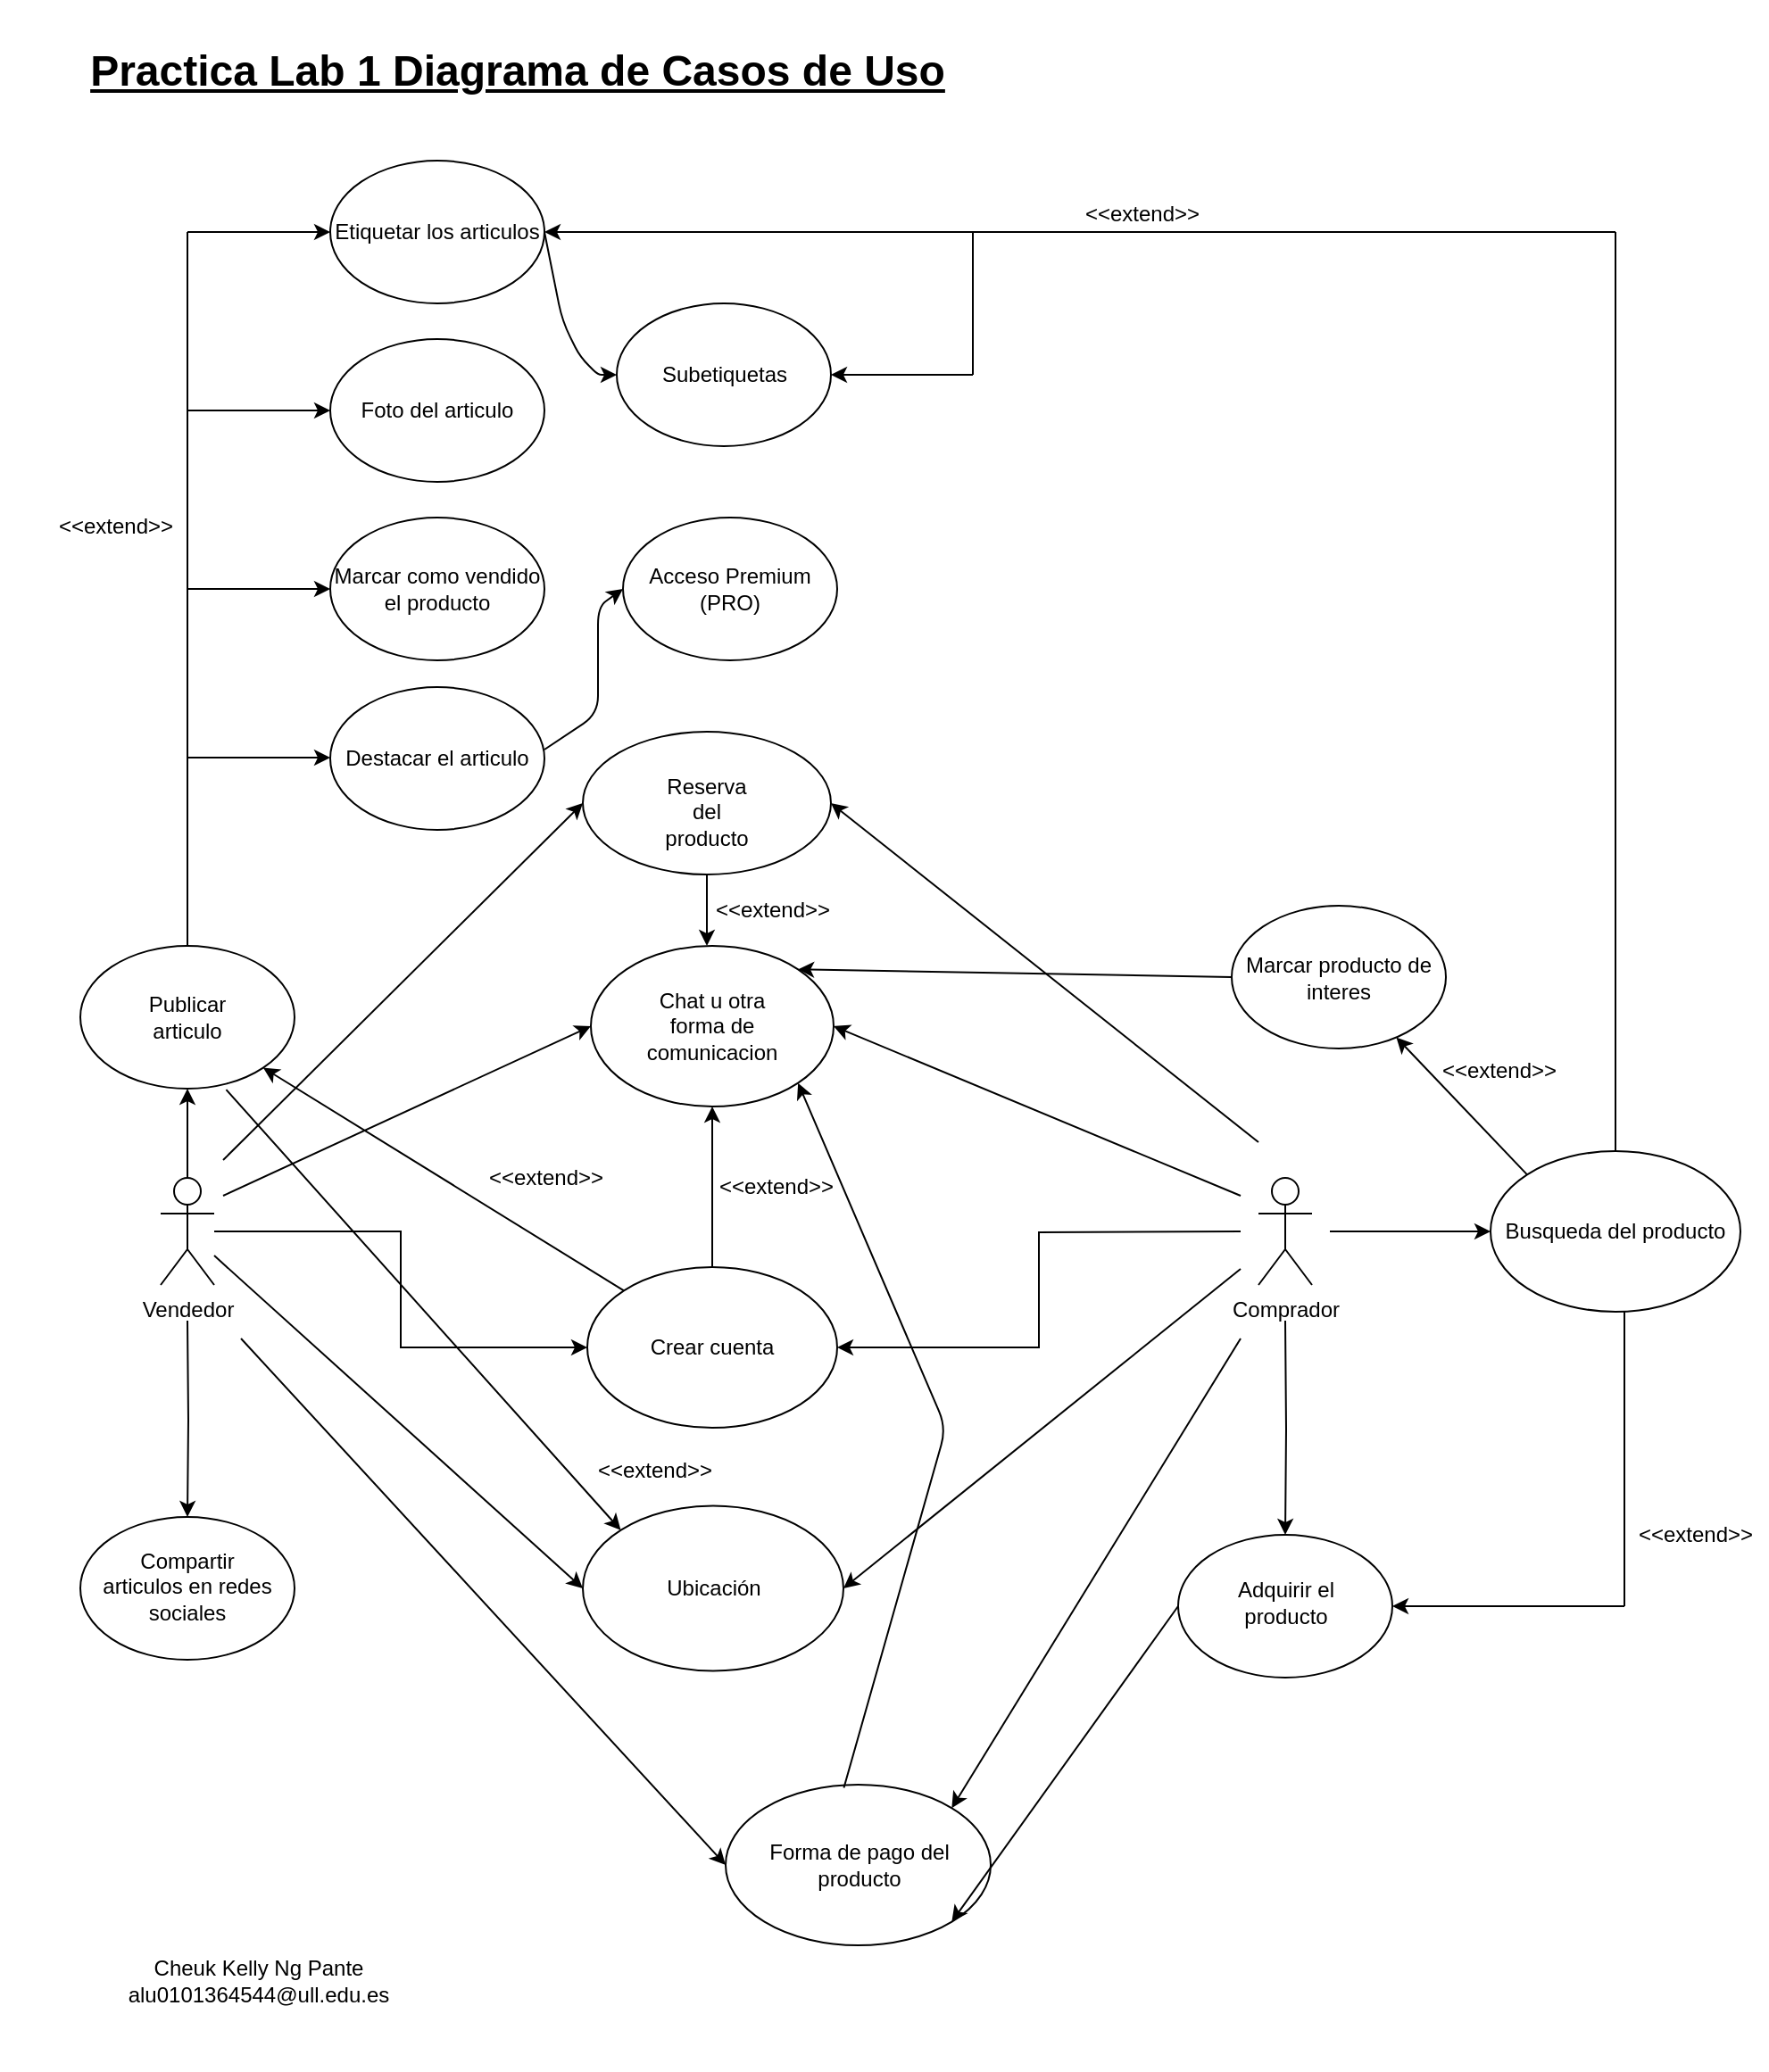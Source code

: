 <mxfile version="14.4.3" type="device"><diagram id="B3DVjBhTZqPrR_3gMUQd" name="Page-1"><mxGraphModel dx="1304" dy="600" grid="1" gridSize="10" guides="1" tooltips="1" connect="1" arrows="1" fold="1" page="1" pageScale="1" pageWidth="1100" pageHeight="1200" math="0" shadow="0"><root><mxCell id="0"/><mxCell id="1" parent="0"/><mxCell id="DzlTppx4qywRw7jO5faO-18" style="edgeStyle=orthogonalEdgeStyle;rounded=0;orthogonalLoop=1;jettySize=auto;html=1;entryX=0;entryY=0.5;entryDx=0;entryDy=0;" parent="1" source="DzlTppx4qywRw7jO5faO-2" target="DzlTppx4qywRw7jO5faO-7" edge="1"><mxGeometry relative="1" as="geometry"/></mxCell><mxCell id="DzlTppx4qywRw7jO5faO-23" style="edgeStyle=orthogonalEdgeStyle;rounded=0;orthogonalLoop=1;jettySize=auto;html=1;entryX=0.5;entryY=1;entryDx=0;entryDy=0;" parent="1" source="DzlTppx4qywRw7jO5faO-2" target="DzlTppx4qywRw7jO5faO-21" edge="1"><mxGeometry relative="1" as="geometry"/></mxCell><mxCell id="DzlTppx4qywRw7jO5faO-39" style="edgeStyle=orthogonalEdgeStyle;rounded=0;orthogonalLoop=1;jettySize=auto;html=1;entryX=0.5;entryY=0;entryDx=0;entryDy=0;" parent="1" target="DzlTppx4qywRw7jO5faO-38" edge="1"><mxGeometry relative="1" as="geometry"><mxPoint x="115" y="760" as="sourcePoint"/></mxGeometry></mxCell><mxCell id="DzlTppx4qywRw7jO5faO-2" value="Vendedor" style="shape=umlActor;verticalLabelPosition=bottom;verticalAlign=top;html=1;outlineConnect=0;" parent="1" vertex="1"><mxGeometry x="100" y="680" width="30" height="60" as="geometry"/></mxCell><mxCell id="DzlTppx4qywRw7jO5faO-20" style="edgeStyle=orthogonalEdgeStyle;rounded=0;orthogonalLoop=1;jettySize=auto;html=1;entryX=1;entryY=0.5;entryDx=0;entryDy=0;" parent="1" target="DzlTppx4qywRw7jO5faO-7" edge="1"><mxGeometry relative="1" as="geometry"><mxPoint x="705" y="710" as="sourcePoint"/></mxGeometry></mxCell><mxCell id="DzlTppx4qywRw7jO5faO-56" style="edgeStyle=orthogonalEdgeStyle;rounded=0;orthogonalLoop=1;jettySize=auto;html=1;entryX=0.5;entryY=0;entryDx=0;entryDy=0;" parent="1" target="DzlTppx4qywRw7jO5faO-41" edge="1"><mxGeometry relative="1" as="geometry"><mxPoint x="730" y="760" as="sourcePoint"/></mxGeometry></mxCell><mxCell id="DzlTppx4qywRw7jO5faO-3" value="Comprador" style="shape=umlActor;verticalLabelPosition=bottom;verticalAlign=top;html=1;outlineConnect=0;" parent="1" vertex="1"><mxGeometry x="715" y="680" width="30" height="60" as="geometry"/></mxCell><mxCell id="cfhp7vvM7KrLNNixYHva-17" style="edgeStyle=orthogonalEdgeStyle;rounded=0;orthogonalLoop=1;jettySize=auto;html=1;exitX=0.5;exitY=0;exitDx=0;exitDy=0;" parent="1" source="DzlTppx4qywRw7jO5faO-7" target="DzlTppx4qywRw7jO5faO-58" edge="1"><mxGeometry relative="1" as="geometry"/></mxCell><mxCell id="DzlTppx4qywRw7jO5faO-7" value="Crear cuenta" style="ellipse;whiteSpace=wrap;html=1;" parent="1" vertex="1"><mxGeometry x="339" y="730" width="140" height="90" as="geometry"/></mxCell><mxCell id="DzlTppx4qywRw7jO5faO-21" value="" style="ellipse;whiteSpace=wrap;html=1;" parent="1" vertex="1"><mxGeometry x="55" y="550" width="120" height="80" as="geometry"/></mxCell><mxCell id="DzlTppx4qywRw7jO5faO-25" value="Publicar articulo" style="text;html=1;strokeColor=none;fillColor=none;align=center;verticalAlign=middle;whiteSpace=wrap;rounded=0;" parent="1" vertex="1"><mxGeometry x="95" y="580" width="40" height="20" as="geometry"/></mxCell><mxCell id="DzlTppx4qywRw7jO5faO-27" value="Destacar el articulo" style="ellipse;whiteSpace=wrap;html=1;" parent="1" vertex="1"><mxGeometry x="195" y="405" width="120" height="80" as="geometry"/></mxCell><mxCell id="DzlTppx4qywRw7jO5faO-30" value="&amp;lt;&amp;lt;extend&amp;gt;&amp;gt;" style="text;html=1;strokeColor=none;fillColor=none;align=center;verticalAlign=middle;whiteSpace=wrap;rounded=0;" parent="1" vertex="1"><mxGeometry x="50" y="310" width="50" height="10" as="geometry"/></mxCell><mxCell id="DzlTppx4qywRw7jO5faO-34" value="" style="endArrow=classic;html=1;" parent="1" edge="1"><mxGeometry width="50" height="50" relative="1" as="geometry"><mxPoint x="115" y="444.5" as="sourcePoint"/><mxPoint x="195" y="444.5" as="targetPoint"/></mxGeometry></mxCell><mxCell id="DzlTppx4qywRw7jO5faO-37" value="" style="ellipse;whiteSpace=wrap;html=1;rounded=0;fillColor=none;gradientColor=none;" parent="1" vertex="1"><mxGeometry x="55" y="870" width="120" height="80" as="geometry"/></mxCell><mxCell id="DzlTppx4qywRw7jO5faO-38" value="Compartir articulos en redes sociales&lt;br&gt;" style="text;html=1;strokeColor=none;fillColor=none;align=center;verticalAlign=middle;whiteSpace=wrap;rounded=0;" parent="1" vertex="1"><mxGeometry x="65" y="870" width="100" height="77.5" as="geometry"/></mxCell><mxCell id="DzlTppx4qywRw7jO5faO-41" value="" style="ellipse;whiteSpace=wrap;html=1;rounded=0;fillColor=none;gradientColor=none;" parent="1" vertex="1"><mxGeometry x="670" y="880" width="120" height="80" as="geometry"/></mxCell><mxCell id="DzlTppx4qywRw7jO5faO-42" value="Adquirir el producto&lt;br&gt;" style="text;html=1;strokeColor=none;fillColor=none;align=center;verticalAlign=middle;whiteSpace=wrap;rounded=0;" parent="1" vertex="1"><mxGeometry x="682.5" y="887.5" width="95" height="60" as="geometry"/></mxCell><mxCell id="DzlTppx4qywRw7jO5faO-44" value="Acceso Premium (PRO)" style="ellipse;whiteSpace=wrap;html=1;rounded=0;fillColor=none;gradientColor=none;" parent="1" vertex="1"><mxGeometry x="359" y="310" width="120" height="80" as="geometry"/></mxCell><mxCell id="DzlTppx4qywRw7jO5faO-48" value="Ubicación" style="ellipse;whiteSpace=wrap;html=1;rounded=0;fillColor=none;gradientColor=none;" parent="1" vertex="1"><mxGeometry x="336.5" y="863.75" width="146" height="92.5" as="geometry"/></mxCell><mxCell id="DzlTppx4qywRw7jO5faO-53" value="" style="endArrow=classic;html=1;entryX=0;entryY=0.5;entryDx=0;entryDy=0;" parent="1" source="DzlTppx4qywRw7jO5faO-2" target="DzlTppx4qywRw7jO5faO-48" edge="1"><mxGeometry width="50" height="50" relative="1" as="geometry"><mxPoint x="365" y="740" as="sourcePoint"/><mxPoint x="415" y="690" as="targetPoint"/></mxGeometry></mxCell><mxCell id="DzlTppx4qywRw7jO5faO-58" value="" style="ellipse;whiteSpace=wrap;html=1;rounded=0;fillColor=none;gradientColor=none;" parent="1" vertex="1"><mxGeometry x="341" y="550" width="136" height="90" as="geometry"/></mxCell><mxCell id="DzlTppx4qywRw7jO5faO-59" value="Chat u otra forma de comunicacion" style="text;html=1;strokeColor=none;fillColor=none;align=center;verticalAlign=middle;whiteSpace=wrap;rounded=0;" parent="1" vertex="1"><mxGeometry x="391" y="582.5" width="36" height="25" as="geometry"/></mxCell><mxCell id="DzlTppx4qywRw7jO5faO-60" value="" style="endArrow=classic;html=1;entryX=0;entryY=0.5;entryDx=0;entryDy=0;" parent="1" target="DzlTppx4qywRw7jO5faO-58" edge="1"><mxGeometry width="50" height="50" relative="1" as="geometry"><mxPoint x="135" y="690" as="sourcePoint"/><mxPoint x="195" y="640" as="targetPoint"/></mxGeometry></mxCell><mxCell id="DzlTppx4qywRw7jO5faO-61" value="" style="endArrow=classic;html=1;entryX=1;entryY=0.5;entryDx=0;entryDy=0;" parent="1" target="DzlTppx4qywRw7jO5faO-58" edge="1"><mxGeometry width="50" height="50" relative="1" as="geometry"><mxPoint x="705" y="690" as="sourcePoint"/><mxPoint x="735" y="630" as="targetPoint"/></mxGeometry></mxCell><mxCell id="DzlTppx4qywRw7jO5faO-62" value="" style="endArrow=classic;html=1;entryX=1;entryY=0.5;entryDx=0;entryDy=0;" parent="1" target="DzlTppx4qywRw7jO5faO-48" edge="1"><mxGeometry width="50" height="50" relative="1" as="geometry"><mxPoint x="705" y="731" as="sourcePoint"/><mxPoint x="655" y="731.25" as="targetPoint"/></mxGeometry></mxCell><mxCell id="cfhp7vvM7KrLNNixYHva-26" style="edgeStyle=orthogonalEdgeStyle;rounded=0;orthogonalLoop=1;jettySize=auto;html=1;entryX=0.478;entryY=0;entryDx=0;entryDy=0;entryPerimeter=0;" parent="1" source="DzlTppx4qywRw7jO5faO-64" target="DzlTppx4qywRw7jO5faO-58" edge="1"><mxGeometry relative="1" as="geometry"/></mxCell><mxCell id="DzlTppx4qywRw7jO5faO-64" value="" style="ellipse;whiteSpace=wrap;html=1;rounded=0;fillColor=none;gradientColor=none;" parent="1" vertex="1"><mxGeometry x="336.5" y="430" width="139" height="80" as="geometry"/></mxCell><mxCell id="DzlTppx4qywRw7jO5faO-65" value="Reserva del producto" style="text;html=1;strokeColor=none;fillColor=none;align=center;verticalAlign=middle;whiteSpace=wrap;rounded=0;" parent="1" vertex="1"><mxGeometry x="386" y="465" width="40" height="20" as="geometry"/></mxCell><mxCell id="DzlTppx4qywRw7jO5faO-66" value="" style="endArrow=classic;html=1;entryX=0;entryY=0.5;entryDx=0;entryDy=0;" parent="1" target="DzlTppx4qywRw7jO5faO-64" edge="1"><mxGeometry width="50" height="50" relative="1" as="geometry"><mxPoint x="135" y="670" as="sourcePoint"/><mxPoint x="385" y="520" as="targetPoint"/><Array as="points"/></mxGeometry></mxCell><mxCell id="DzlTppx4qywRw7jO5faO-67" value="" style="endArrow=classic;html=1;entryX=1;entryY=0.5;entryDx=0;entryDy=0;" parent="1" target="DzlTppx4qywRw7jO5faO-64" edge="1"><mxGeometry width="50" height="50" relative="1" as="geometry"><mxPoint x="715" y="660" as="sourcePoint"/><mxPoint x="385" y="520" as="targetPoint"/></mxGeometry></mxCell><mxCell id="DzlTppx4qywRw7jO5faO-68" value="Busqueda del producto" style="ellipse;whiteSpace=wrap;html=1;rounded=0;fillColor=none;gradientColor=none;" parent="1" vertex="1"><mxGeometry x="845" y="665" width="140" height="90" as="geometry"/></mxCell><mxCell id="DzlTppx4qywRw7jO5faO-70" value="" style="endArrow=classic;html=1;" parent="1" edge="1"><mxGeometry width="50" height="50" relative="1" as="geometry"><mxPoint x="755" y="710" as="sourcePoint"/><mxPoint x="845" y="710" as="targetPoint"/></mxGeometry></mxCell><mxCell id="DzlTppx4qywRw7jO5faO-72" value="Marcar como vendido el producto" style="ellipse;whiteSpace=wrap;html=1;rounded=0;fillColor=none;gradientColor=none;" parent="1" vertex="1"><mxGeometry x="195" y="310" width="120" height="80" as="geometry"/></mxCell><mxCell id="DzlTppx4qywRw7jO5faO-73" value="Foto del articulo" style="ellipse;whiteSpace=wrap;html=1;rounded=0;fillColor=none;gradientColor=none;" parent="1" vertex="1"><mxGeometry x="195" y="210" width="120" height="80" as="geometry"/></mxCell><mxCell id="DzlTppx4qywRw7jO5faO-76" value="" style="endArrow=classic;html=1;entryX=0;entryY=0.5;entryDx=0;entryDy=0;" parent="1" target="DzlTppx4qywRw7jO5faO-44" edge="1"><mxGeometry width="50" height="50" relative="1" as="geometry"><mxPoint x="315" y="440" as="sourcePoint"/><mxPoint x="365" y="390" as="targetPoint"/><Array as="points"><mxPoint x="345" y="420"/><mxPoint x="345" y="360"/></Array></mxGeometry></mxCell><mxCell id="DzlTppx4qywRw7jO5faO-77" value="" style="endArrow=classic;html=1;entryX=0;entryY=0.5;entryDx=0;entryDy=0;" parent="1" target="DzlTppx4qywRw7jO5faO-72" edge="1"><mxGeometry width="50" height="50" relative="1" as="geometry"><mxPoint x="115" y="350" as="sourcePoint"/><mxPoint x="165" y="325" as="targetPoint"/></mxGeometry></mxCell><mxCell id="DzlTppx4qywRw7jO5faO-78" value="" style="endArrow=classic;html=1;entryX=0;entryY=0.5;entryDx=0;entryDy=0;" parent="1" target="DzlTppx4qywRw7jO5faO-73" edge="1"><mxGeometry width="50" height="50" relative="1" as="geometry"><mxPoint x="115" y="250" as="sourcePoint"/><mxPoint x="165" y="225" as="targetPoint"/></mxGeometry></mxCell><mxCell id="DzlTppx4qywRw7jO5faO-79" value="Etiquetar los articulos" style="ellipse;whiteSpace=wrap;html=1;rounded=0;fillColor=none;gradientColor=none;" parent="1" vertex="1"><mxGeometry x="195" y="110" width="120" height="80" as="geometry"/></mxCell><mxCell id="DzlTppx4qywRw7jO5faO-83" value="" style="endArrow=none;html=1;exitX=0.5;exitY=0;exitDx=0;exitDy=0;" parent="1" source="DzlTppx4qywRw7jO5faO-21" edge="1"><mxGeometry width="50" height="50" relative="1" as="geometry"><mxPoint x="115" y="535" as="sourcePoint"/><mxPoint x="115" y="150" as="targetPoint"/></mxGeometry></mxCell><mxCell id="DzlTppx4qywRw7jO5faO-85" value="" style="endArrow=classic;html=1;entryX=0;entryY=0.5;entryDx=0;entryDy=0;" parent="1" target="DzlTppx4qywRw7jO5faO-79" edge="1"><mxGeometry width="50" height="50" relative="1" as="geometry"><mxPoint x="115" y="150" as="sourcePoint"/><mxPoint x="175" y="110" as="targetPoint"/></mxGeometry></mxCell><mxCell id="DzlTppx4qywRw7jO5faO-86" value="Subetiquetas" style="ellipse;whiteSpace=wrap;html=1;rounded=0;fillColor=none;gradientColor=none;" parent="1" vertex="1"><mxGeometry x="355.5" y="190" width="120" height="80" as="geometry"/></mxCell><mxCell id="DzlTppx4qywRw7jO5faO-87" value="" style="endArrow=classic;html=1;entryX=0;entryY=0.5;entryDx=0;entryDy=0;exitX=1;exitY=0.5;exitDx=0;exitDy=0;" parent="1" source="DzlTppx4qywRw7jO5faO-79" target="DzlTppx4qywRw7jO5faO-86" edge="1"><mxGeometry width="50" height="50" relative="1" as="geometry"><mxPoint x="525" y="410" as="sourcePoint"/><mxPoint x="575" y="360" as="targetPoint"/><Array as="points"><mxPoint x="325" y="200"/><mxPoint x="335" y="220"/><mxPoint x="345" y="230"/></Array></mxGeometry></mxCell><mxCell id="DzlTppx4qywRw7jO5faO-88" value="Forma de pago del producto" style="ellipse;whiteSpace=wrap;html=1;rounded=0;fillColor=none;gradientColor=none;" parent="1" vertex="1"><mxGeometry x="416.5" y="1020" width="148.5" height="90" as="geometry"/></mxCell><mxCell id="DzlTppx4qywRw7jO5faO-89" value="" style="endArrow=classic;html=1;entryX=0;entryY=0.5;entryDx=0;entryDy=0;" parent="1" target="DzlTppx4qywRw7jO5faO-88" edge="1"><mxGeometry width="50" height="50" relative="1" as="geometry"><mxPoint x="145" y="770" as="sourcePoint"/><mxPoint x="605" y="650" as="targetPoint"/></mxGeometry></mxCell><mxCell id="DzlTppx4qywRw7jO5faO-90" value="" style="endArrow=classic;html=1;entryX=1;entryY=0;entryDx=0;entryDy=0;" parent="1" target="DzlTppx4qywRw7jO5faO-88" edge="1"><mxGeometry width="50" height="50" relative="1" as="geometry"><mxPoint x="705" y="770" as="sourcePoint"/><mxPoint x="605" y="650" as="targetPoint"/></mxGeometry></mxCell><mxCell id="DzlTppx4qywRw7jO5faO-93" value="" style="endArrow=none;html=1;exitX=0.5;exitY=0;exitDx=0;exitDy=0;" parent="1" source="DzlTppx4qywRw7jO5faO-68" edge="1"><mxGeometry width="50" height="50" relative="1" as="geometry"><mxPoint x="815" y="550" as="sourcePoint"/><mxPoint x="915" y="150" as="targetPoint"/></mxGeometry></mxCell><mxCell id="DzlTppx4qywRw7jO5faO-95" value="" style="endArrow=classic;html=1;entryX=1;entryY=0.5;entryDx=0;entryDy=0;" parent="1" target="DzlTppx4qywRw7jO5faO-79" edge="1"><mxGeometry width="50" height="50" relative="1" as="geometry"><mxPoint x="915" y="150" as="sourcePoint"/><mxPoint x="865" y="500" as="targetPoint"/></mxGeometry></mxCell><mxCell id="DzlTppx4qywRw7jO5faO-97" value="" style="endArrow=classic;html=1;entryX=1;entryY=0.5;entryDx=0;entryDy=0;" parent="1" target="DzlTppx4qywRw7jO5faO-86" edge="1"><mxGeometry width="50" height="50" relative="1" as="geometry"><mxPoint x="555" y="230" as="sourcePoint"/><mxPoint x="795" y="260" as="targetPoint"/></mxGeometry></mxCell><mxCell id="DzlTppx4qywRw7jO5faO-98" value="" style="endArrow=none;html=1;" parent="1" edge="1"><mxGeometry width="50" height="50" relative="1" as="geometry"><mxPoint x="555" y="230" as="sourcePoint"/><mxPoint x="555" y="150" as="targetPoint"/></mxGeometry></mxCell><mxCell id="DzlTppx4qywRw7jO5faO-99" value="&amp;lt;&amp;lt;extend&amp;gt;&amp;gt;" style="text;html=1;strokeColor=none;fillColor=none;align=center;verticalAlign=middle;whiteSpace=wrap;rounded=0;" parent="1" vertex="1"><mxGeometry x="630" y="130" width="40" height="20" as="geometry"/></mxCell><mxCell id="DzlTppx4qywRw7jO5faO-100" value="Marcar producto de interes" style="ellipse;whiteSpace=wrap;html=1;rounded=0;fillColor=none;gradientColor=none;" parent="1" vertex="1"><mxGeometry x="700" y="527.5" width="120" height="80" as="geometry"/></mxCell><mxCell id="DzlTppx4qywRw7jO5faO-101" value="" style="endArrow=classic;html=1;exitX=0;exitY=0;exitDx=0;exitDy=0;" parent="1" source="DzlTppx4qywRw7jO5faO-68" target="DzlTppx4qywRw7jO5faO-100" edge="1"><mxGeometry width="50" height="50" relative="1" as="geometry"><mxPoint x="735" y="660" as="sourcePoint"/><mxPoint x="815" y="520" as="targetPoint"/></mxGeometry></mxCell><mxCell id="DzlTppx4qywRw7jO5faO-102" value="&lt;font style=&quot;font-size: 24px&quot;&gt;&lt;u&gt;&lt;b&gt;Practica Lab 1 Diagrama de Casos de Uso&lt;/b&gt;&lt;/u&gt;&lt;/font&gt;" style="text;html=1;strokeColor=none;fillColor=none;align=center;verticalAlign=middle;whiteSpace=wrap;rounded=0;" parent="1" vertex="1"><mxGeometry x="50" y="20" width="500" height="80" as="geometry"/></mxCell><mxCell id="DzlTppx4qywRw7jO5faO-104" value="Cheuk Kelly Ng Pante&lt;br&gt;alu0101364544@ull.edu.es" style="text;html=1;strokeColor=none;fillColor=none;align=center;verticalAlign=middle;whiteSpace=wrap;rounded=0;" parent="1" vertex="1"><mxGeometry x="10" y="1080" width="290" height="100" as="geometry"/></mxCell><mxCell id="cfhp7vvM7KrLNNixYHva-4" value="" style="endArrow=none;html=1;" parent="1" edge="1"><mxGeometry width="50" height="50" relative="1" as="geometry"><mxPoint x="920" y="920" as="sourcePoint"/><mxPoint x="920" y="755" as="targetPoint"/></mxGeometry></mxCell><mxCell id="cfhp7vvM7KrLNNixYHva-6" value="" style="endArrow=classic;html=1;entryX=1;entryY=0.5;entryDx=0;entryDy=0;" parent="1" target="DzlTppx4qywRw7jO5faO-41" edge="1"><mxGeometry width="50" height="50" relative="1" as="geometry"><mxPoint x="920" y="920" as="sourcePoint"/><mxPoint x="910" y="860" as="targetPoint"/></mxGeometry></mxCell><mxCell id="cfhp7vvM7KrLNNixYHva-7" value="&amp;lt;&amp;lt;extend&amp;gt;&amp;gt;" style="text;html=1;strokeColor=none;fillColor=none;align=center;verticalAlign=middle;whiteSpace=wrap;rounded=0;" parent="1" vertex="1"><mxGeometry x="920" y="860" width="80" height="40" as="geometry"/></mxCell><mxCell id="cfhp7vvM7KrLNNixYHva-8" value="" style="endArrow=classic;html=1;entryX=1;entryY=1;entryDx=0;entryDy=0;exitX=0;exitY=0.5;exitDx=0;exitDy=0;" parent="1" source="DzlTppx4qywRw7jO5faO-41" target="DzlTppx4qywRw7jO5faO-88" edge="1"><mxGeometry width="50" height="50" relative="1" as="geometry"><mxPoint x="590" y="1030" as="sourcePoint"/><mxPoint x="640" y="980" as="targetPoint"/></mxGeometry></mxCell><mxCell id="cfhp7vvM7KrLNNixYHva-13" value="&amp;lt;&amp;lt;extend&amp;gt;&amp;gt;" style="text;html=1;strokeColor=none;fillColor=none;align=center;verticalAlign=middle;whiteSpace=wrap;rounded=0;" parent="1" vertex="1"><mxGeometry x="810" y="600" width="80" height="40" as="geometry"/></mxCell><mxCell id="cfhp7vvM7KrLNNixYHva-18" value="" style="endArrow=classic;html=1;exitX=0;exitY=0;exitDx=0;exitDy=0;entryX=1;entryY=1;entryDx=0;entryDy=0;" parent="1" source="DzlTppx4qywRw7jO5faO-7" target="DzlTppx4qywRw7jO5faO-21" edge="1"><mxGeometry width="50" height="50" relative="1" as="geometry"><mxPoint x="310" y="780" as="sourcePoint"/><mxPoint x="360" y="730" as="targetPoint"/></mxGeometry></mxCell><mxCell id="cfhp7vvM7KrLNNixYHva-19" value="&amp;lt;&amp;lt;extend&amp;gt;&amp;gt;" style="text;html=1;strokeColor=none;fillColor=none;align=center;verticalAlign=middle;whiteSpace=wrap;rounded=0;" parent="1" vertex="1"><mxGeometry x="275.5" y="660" width="80" height="40" as="geometry"/></mxCell><mxCell id="cfhp7vvM7KrLNNixYHva-20" value="&amp;lt;&amp;lt;extend&amp;gt;&amp;gt;" style="text;html=1;strokeColor=none;fillColor=none;align=center;verticalAlign=middle;whiteSpace=wrap;rounded=0;" parent="1" vertex="1"><mxGeometry x="405" y="665" width="80" height="40" as="geometry"/></mxCell><mxCell id="cfhp7vvM7KrLNNixYHva-23" value="" style="endArrow=classic;html=1;entryX=0;entryY=0;entryDx=0;entryDy=0;exitX=0.681;exitY=1.007;exitDx=0;exitDy=0;exitPerimeter=0;" parent="1" source="DzlTppx4qywRw7jO5faO-21" target="DzlTppx4qywRw7jO5faO-48" edge="1"><mxGeometry width="50" height="50" relative="1" as="geometry"><mxPoint x="140" y="625" as="sourcePoint"/><mxPoint x="580" y="900" as="targetPoint"/></mxGeometry></mxCell><mxCell id="cfhp7vvM7KrLNNixYHva-24" value="&amp;lt;&amp;lt;extend&amp;gt;&amp;gt;" style="text;html=1;strokeColor=none;fillColor=none;align=center;verticalAlign=middle;whiteSpace=wrap;rounded=0;" parent="1" vertex="1"><mxGeometry x="336.5" y="823.75" width="80" height="40" as="geometry"/></mxCell><mxCell id="cfhp7vvM7KrLNNixYHva-27" value="&amp;lt;&amp;lt;extend&amp;gt;&amp;gt;" style="text;html=1;strokeColor=none;fillColor=none;align=center;verticalAlign=middle;whiteSpace=wrap;rounded=0;" parent="1" vertex="1"><mxGeometry x="402.5" y="510" width="80" height="40" as="geometry"/></mxCell><mxCell id="cfhp7vvM7KrLNNixYHva-29" value="" style="endArrow=classic;html=1;exitX=0.446;exitY=0.019;exitDx=0;exitDy=0;exitPerimeter=0;entryX=1;entryY=1;entryDx=0;entryDy=0;" parent="1" source="DzlTppx4qywRw7jO5faO-88" target="DzlTppx4qywRw7jO5faO-58" edge="1"><mxGeometry width="50" height="50" relative="1" as="geometry"><mxPoint x="300" y="940" as="sourcePoint"/><mxPoint x="350" y="890" as="targetPoint"/><Array as="points"><mxPoint x="540" y="820"/></Array></mxGeometry></mxCell><mxCell id="cfhp7vvM7KrLNNixYHva-30" value="" style="endArrow=classic;html=1;exitX=0;exitY=0.5;exitDx=0;exitDy=0;entryX=1;entryY=0;entryDx=0;entryDy=0;" parent="1" source="DzlTppx4qywRw7jO5faO-100" target="DzlTppx4qywRw7jO5faO-58" edge="1"><mxGeometry width="50" height="50" relative="1" as="geometry"><mxPoint x="650" y="630" as="sourcePoint"/><mxPoint x="700" y="580" as="targetPoint"/></mxGeometry></mxCell></root></mxGraphModel></diagram></mxfile>